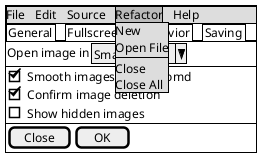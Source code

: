 @startsalt
{#
    {* 
        File | Edit | Source | Refactor | Help
        Refactor | New | Open File | - | Close | Close All
    }
    {/ General | Fullscreen | Behavior | Saving }
    { Open image in | ^Smart Mode^ }
    {
        [X] Smooth images when zoomd
        [X] Confirm image deletion
        [ ] Show hidden images
    }
    { [ Close ] | [  OK  ] }
}
@endsalt